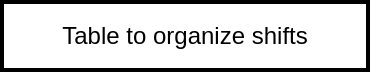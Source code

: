 <mxfile version="24.4.9" type="github">
  <diagram name="Page-1" id="PPsFWLMZS1PJLVGePKfv">
    <mxGraphModel>
      <root>
        <mxCell id="0" />
        <mxCell id="1" parent="0" />
        <mxCell id="2" value="Table to organize shifts" style="whiteSpace=wrap;strokeWidth=2;" vertex="1" parent="1">
          <mxGeometry width="183" height="34" as="geometry" />
        </mxCell>
      </root>
    </mxGraphModel>
  </diagram>
</mxfile>
